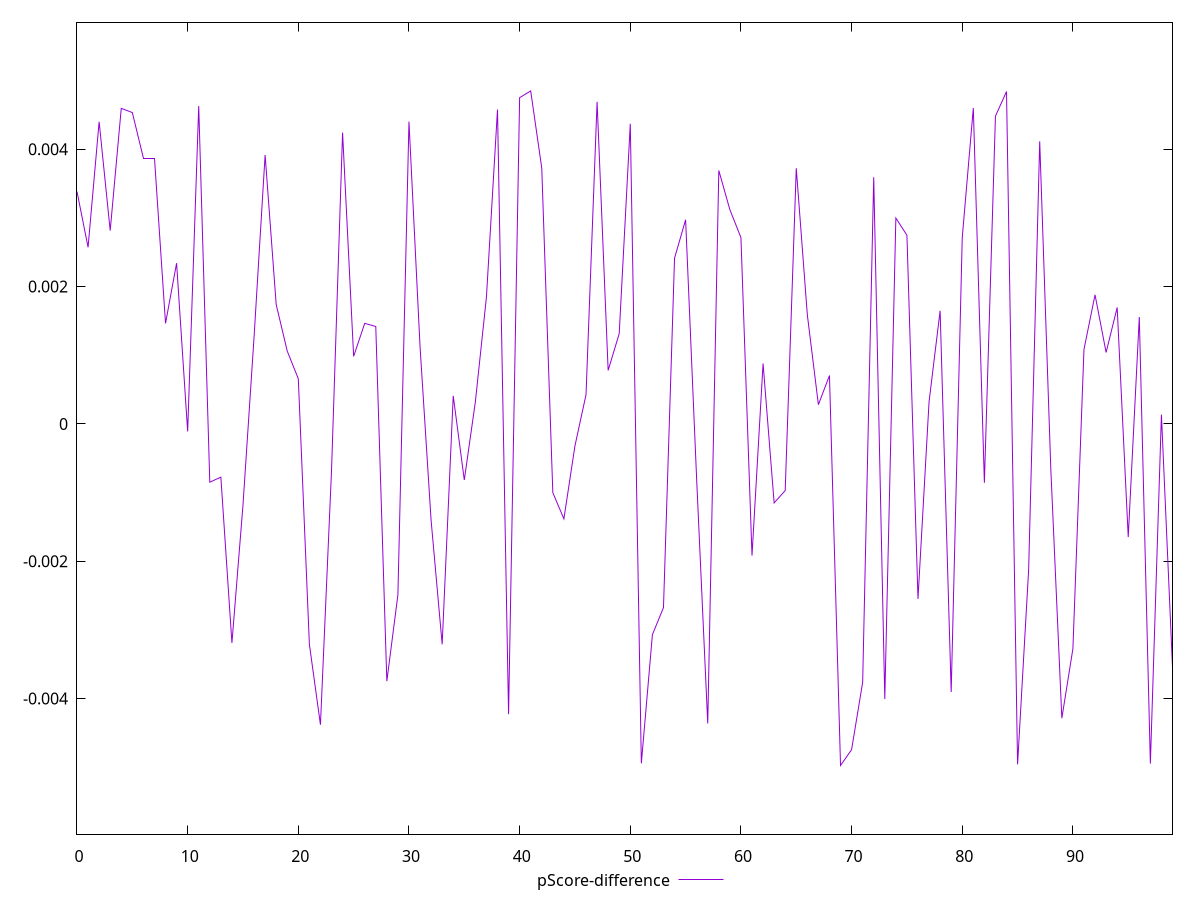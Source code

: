 reset

$pScoreDifference <<EOF
0 0.0033841123243016913
1 0.0025730053651356055
2 0.004401170388713793
3 0.0028151419252226972
4 0.004596452125260608
5 0.004534889289823041
6 0.003864621562398751
7 0.0038646215623997504
8 0.0014647265250481434
9 0.002341555012684182
10 -0.00010983296835054279
11 0.004630554463608161
12 -0.00084795599376708
13 -0.0007755043560765396
14 -0.0031903414363009253
15 -0.0011819007652095204
16 0.0012628637517385632
17 0.0039175349038543805
18 0.001739642714677192
19 0.0010603182647989096
20 0.0006576758492868873
21 -0.003209988306952072
22 -0.004380633428979319
23 -0.0006825175082998403
24 0.0042425396099645685
25 0.000984401595470752
26 0.0014647265250496977
27 0.0014190244415479558
28 -0.003746969954420254
29 -0.002488724469271064
30 0.004403162557326479
31 0.0011275348726282886
32 -0.0014044331828098056
33 -0.003209988306952072
34 0.0004087508007509788
35 -0.0008169895620975254
36 0.00032187104876924
37 0.0018453943035948717
38 0.0045776525244275446
39 -0.004227681821066143
40 0.004752634343924367
41 0.0048499172946376845
42 0.003727168400839531
43 -0.0010010349548472686
44 -0.0013829310468406186
45 -0.00031947068005344637
46 0.000425851502872443
47 0.004691391558089064
48 0.0007799883161799803
49 0.0013156569308810928
50 0.0043715938520469955
51 -0.004943282166985918
52 -0.0030691077859046345
53 -0.0026747436779751554
54 0.0024146873094438304
55 0.00297358155363292
56 -0.0008169895620987466
57 -0.0043624456773624365
58 0.00369117615418757
59 0.0031205821676782985
60 0.002714432938723421
61 -0.0019176037944814706
62 0.0008801255771780925
63 -0.0011503003942159307
64 -0.0009699166990674302
65 0.0037242166621108685
66 0.00158879684580282
67 0.00028073705715370156
68 0.0007051239863770098
69 -0.004974673193094636
70 -0.004744273855194714
71 -0.003762989453301002
72 0.0035931070202940285
73 -0.004007594612046472
74 0.0029982565389008453
75 0.002748471970240196
76 -0.002548229040817196
77 0.00032187104877157147
78 0.0016484516376056302
79 -0.0039043312198471236
80 0.002714432938723421
81 0.004601478756086963
82 -0.0008568893477154393
83 0.004482687641497285
84 0.004841640155266558
85 -0.004958519703481601
86 -0.002124964016792519
87 0.004115649534549015
88 -0.000643975313382783
89 -0.004286696320257577
90 -0.0032734622126562307
91 0.0010852382356216772
92 0.0018809113893826224
93 0.0010411415765937404
94 0.0016958913913797113
95 -0.001647143660313155
96 0.0015567943393667294
97 -0.004947473023585891
98 0.00013559210216873563
99 -0.0035417782607286563
EOF

set key outside below
set xrange [0:99]
set yrange [-0.005974673193094636:0.0058499172946376845]
set trange [-0.005974673193094636:0.0058499172946376845]
set terminal svg size 640, 500 enhanced background rgb 'white'
set output "report_00017_2021-02-10T15-08-03.406Z/total-blocking-time/samples/pages+cached/pScore-difference/values.svg"

plot $pScoreDifference title "pScore-difference" with line

reset
